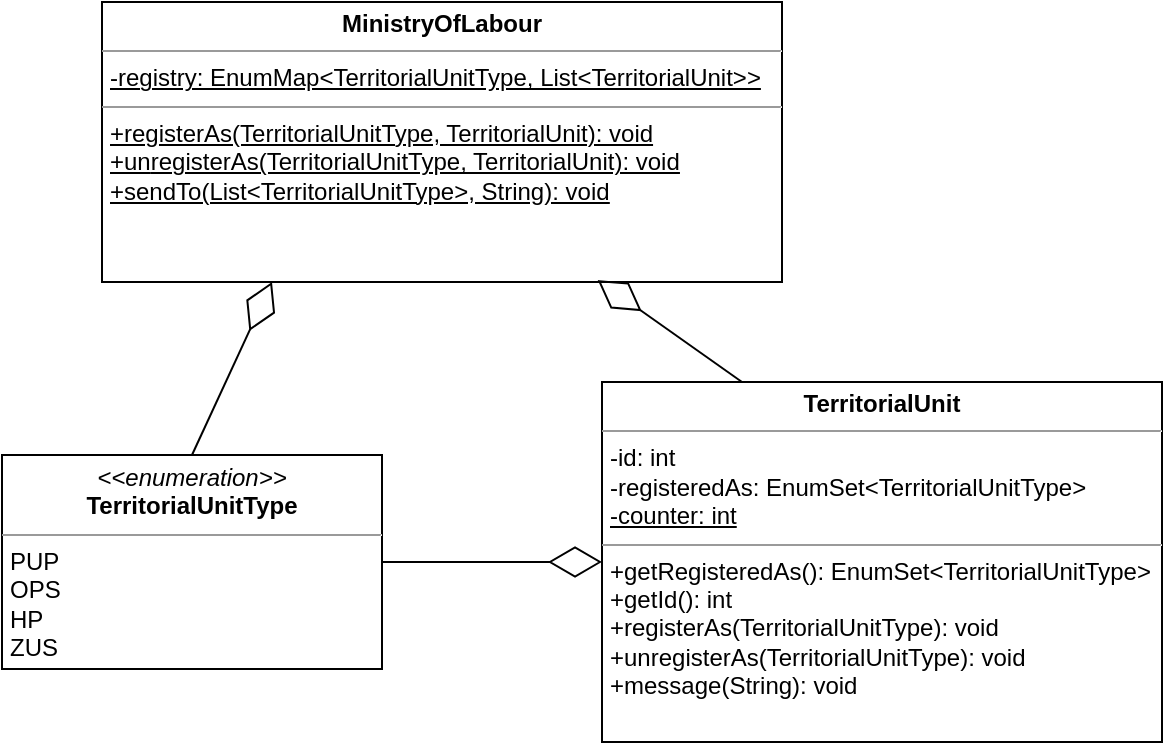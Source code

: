 <mxfile version="10.6.7" type="device"><diagram name="Page-1" id="9f46799a-70d6-7492-0946-bef42562c5a5"><mxGraphModel dx="1188" dy="629" grid="1" gridSize="10" guides="1" tooltips="1" connect="1" arrows="1" fold="1" page="1" pageScale="1" pageWidth="1100" pageHeight="850" background="#ffffff" math="0" shadow="0"><root><mxCell id="0"/><mxCell id="1" parent="0"/><mxCell id="AsC6-gXEBr0U6DyIOlMh-13" value="&lt;p style=&quot;margin: 0px ; margin-top: 4px ; text-align: center&quot;&gt;&lt;i&gt;&amp;lt;&amp;lt;enumeration&amp;gt;&amp;gt;&lt;/i&gt;&lt;br&gt;&lt;b&gt;TerritorialUnitType&lt;/b&gt;&lt;/p&gt;&lt;hr size=&quot;1&quot;&gt;&lt;p style=&quot;margin: 0px ; margin-left: 4px&quot;&gt;PUP&lt;/p&gt;&lt;p style=&quot;margin: 0px ; margin-left: 4px&quot;&gt;OPS&lt;/p&gt;&lt;p style=&quot;margin: 0px ; margin-left: 4px&quot;&gt;HP&lt;/p&gt;&lt;p style=&quot;margin: 0px ; margin-left: 4px&quot;&gt;ZUS&lt;br&gt;&lt;/p&gt;&lt;hr size=&quot;1&quot;&gt;&lt;div&gt;&lt;br&gt;&lt;/div&gt;" style="verticalAlign=top;align=left;overflow=fill;fontSize=12;fontFamily=Helvetica;html=1;" vertex="1" parent="1"><mxGeometry x="330" y="256.5" width="190" height="107" as="geometry"/></mxCell><mxCell id="AsC6-gXEBr0U6DyIOlMh-14" value="&lt;p style=&quot;margin: 0px ; margin-top: 4px ; text-align: center&quot;&gt;&lt;b&gt;TerritorialUnit&lt;/b&gt;&lt;/p&gt;&lt;hr size=&quot;1&quot;&gt;&lt;p style=&quot;margin: 0px ; margin-left: 4px&quot;&gt;-id: int&lt;/p&gt;&lt;p style=&quot;margin: 0px ; margin-left: 4px&quot;&gt;-registeredAs: EnumSet&amp;lt;TerritorialUnitType&amp;gt;&lt;br&gt;&lt;/p&gt;&lt;p style=&quot;margin: 0px ; margin-left: 4px&quot;&gt;&lt;u&gt;-counter: int&lt;/u&gt;&lt;/p&gt;&lt;hr size=&quot;1&quot;&gt;&lt;p style=&quot;margin: 0px ; margin-left: 4px&quot;&gt;+getRegisteredAs(): EnumSet&amp;lt;TerritorialUnitType&amp;gt;&lt;/p&gt;&lt;p style=&quot;margin: 0px ; margin-left: 4px&quot;&gt;+getId(): int&lt;/p&gt;&lt;p style=&quot;margin: 0px ; margin-left: 4px&quot;&gt;+registerAs(TerritorialUnitType): void&lt;/p&gt;&lt;p style=&quot;margin: 0px ; margin-left: 4px&quot;&gt;+unregisterAs(TerritorialUnitType): void&lt;/p&gt;&lt;p style=&quot;margin: 0px ; margin-left: 4px&quot;&gt;+message(String): void&lt;br&gt;&lt;/p&gt;" style="verticalAlign=top;align=left;overflow=fill;fontSize=12;fontFamily=Helvetica;html=1;" vertex="1" parent="1"><mxGeometry x="630" y="220" width="280" height="180" as="geometry"/></mxCell><mxCell id="AsC6-gXEBr0U6DyIOlMh-15" value="" style="endArrow=diamondThin;endFill=0;endSize=24;html=1;entryX=0;entryY=0.5;entryDx=0;entryDy=0;exitX=1;exitY=0.5;exitDx=0;exitDy=0;" edge="1" parent="1" source="AsC6-gXEBr0U6DyIOlMh-13" target="AsC6-gXEBr0U6DyIOlMh-14"><mxGeometry width="160" relative="1" as="geometry"><mxPoint x="550" y="330" as="sourcePoint"/><mxPoint x="600" y="320" as="targetPoint"/></mxGeometry></mxCell><mxCell id="AsC6-gXEBr0U6DyIOlMh-16" value="&lt;p style=&quot;margin: 0px ; margin-top: 4px ; text-align: center&quot;&gt;&lt;b&gt;MinistryOfLabour&lt;/b&gt;&lt;br&gt;&lt;/p&gt;&lt;hr size=&quot;1&quot;&gt;&lt;p style=&quot;margin: 0px ; margin-left: 4px&quot;&gt;&lt;u&gt;-registry: EnumMap&amp;lt;TerritorialUnitType, List&amp;lt;TerritorialUnit&amp;gt;&amp;gt;&lt;/u&gt;&lt;/p&gt;&lt;hr size=&quot;1&quot;&gt;&lt;p style=&quot;margin: 0px ; margin-left: 4px&quot;&gt;&lt;u&gt;+registerAs(TerritorialUnitType, TerritorialUnit): void&lt;/u&gt;&lt;/p&gt;&lt;p style=&quot;margin: 0px ; margin-left: 4px&quot;&gt;&lt;u&gt;+un&lt;/u&gt;&lt;u&gt;&lt;u&gt;registerAs(TerritorialUnitType, TerritorialUnit): void&lt;/u&gt;&lt;/u&gt;&lt;/p&gt;&lt;p style=&quot;margin: 0px ; margin-left: 4px&quot;&gt;&lt;u&gt;&lt;u&gt;+sendTo(List&amp;lt;TerritorialUnitType&amp;gt;, String): void&lt;br&gt;&lt;/u&gt;&lt;/u&gt;&lt;/p&gt;" style="verticalAlign=top;align=left;overflow=fill;fontSize=12;fontFamily=Helvetica;html=1;" vertex="1" parent="1"><mxGeometry x="380" y="30" width="340" height="140" as="geometry"/></mxCell><mxCell id="AsC6-gXEBr0U6DyIOlMh-17" value="" style="endArrow=diamondThin;endFill=0;endSize=24;html=1;exitX=0.5;exitY=0;exitDx=0;exitDy=0;entryX=0.25;entryY=1;entryDx=0;entryDy=0;" edge="1" parent="1" source="AsC6-gXEBr0U6DyIOlMh-13" target="AsC6-gXEBr0U6DyIOlMh-16"><mxGeometry width="160" relative="1" as="geometry"><mxPoint x="330" y="420" as="sourcePoint"/><mxPoint x="490" y="420" as="targetPoint"/></mxGeometry></mxCell><mxCell id="AsC6-gXEBr0U6DyIOlMh-18" value="" style="endArrow=diamondThin;endFill=0;endSize=24;html=1;exitX=0.25;exitY=0;exitDx=0;exitDy=0;entryX=0.729;entryY=0.993;entryDx=0;entryDy=0;entryPerimeter=0;" edge="1" parent="1" source="AsC6-gXEBr0U6DyIOlMh-14" target="AsC6-gXEBr0U6DyIOlMh-16"><mxGeometry width="160" relative="1" as="geometry"><mxPoint x="330" y="420" as="sourcePoint"/><mxPoint x="490" y="420" as="targetPoint"/></mxGeometry></mxCell></root></mxGraphModel></diagram></mxfile>
